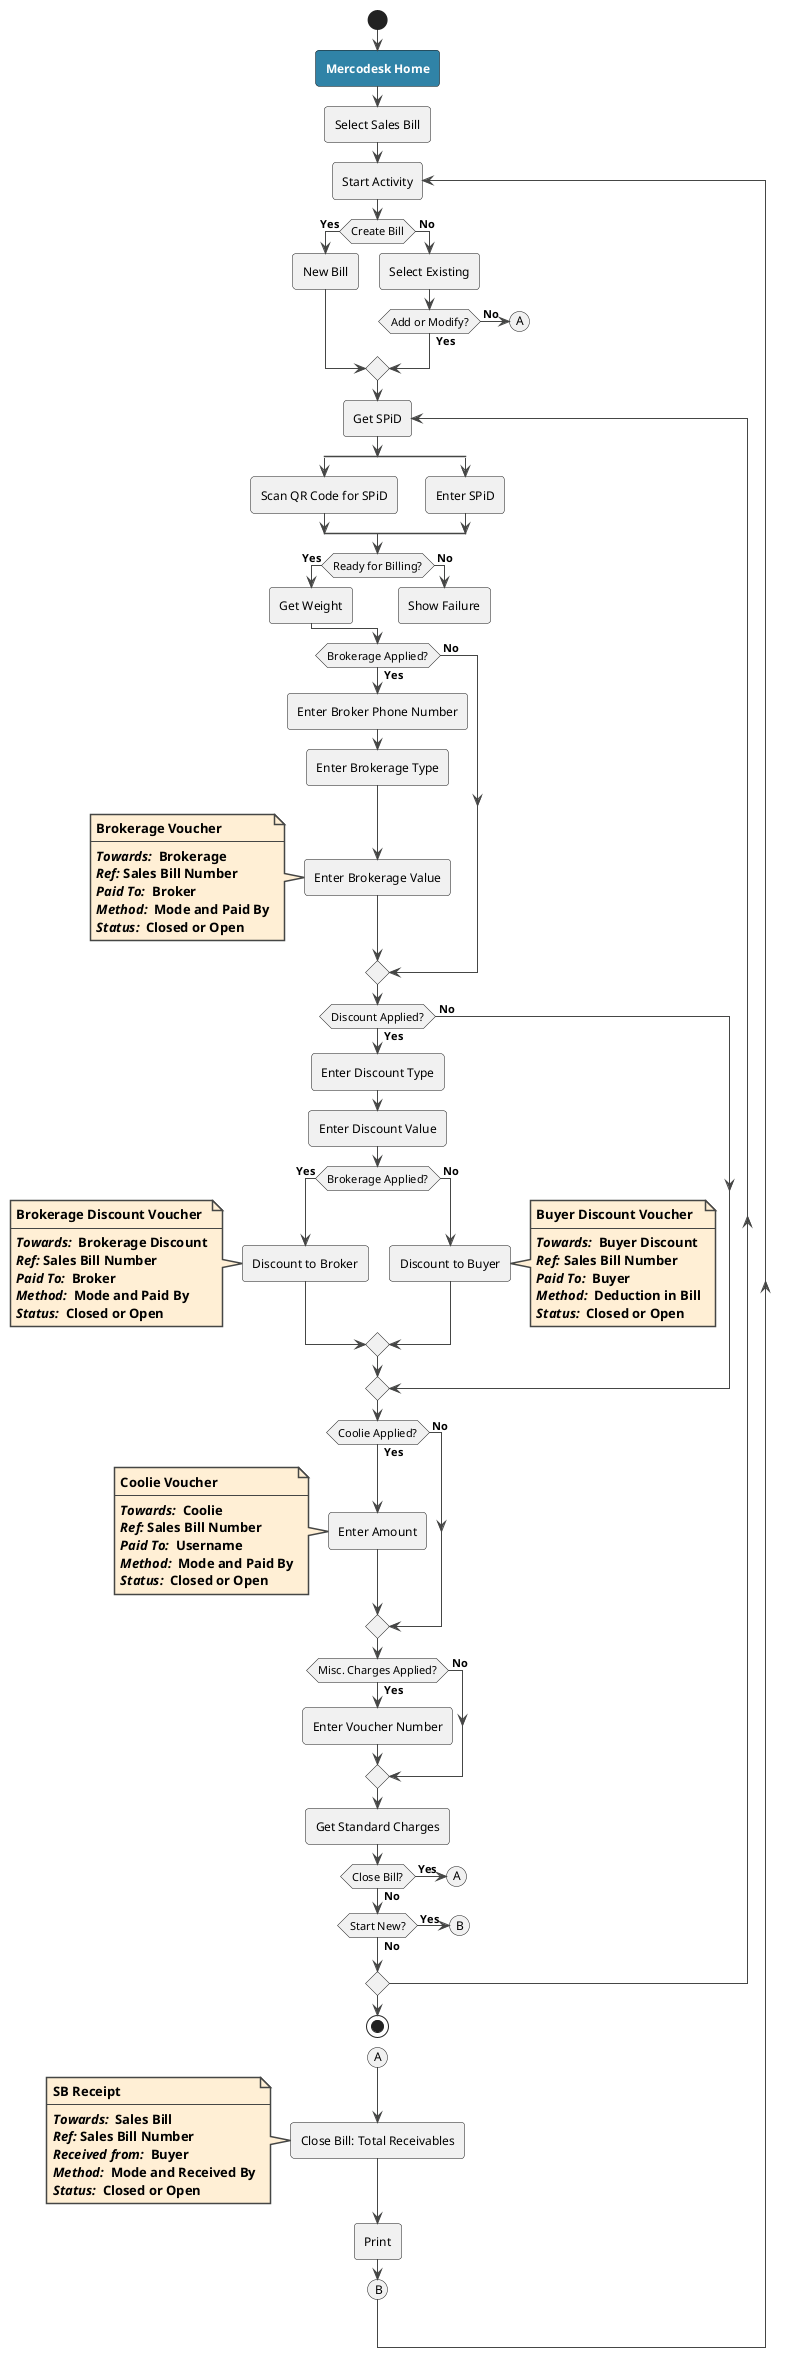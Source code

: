 @startuml
<style>
     ' define a new style, using CSS class syntax
     .appStyle {
        BackGroundColor #3083A7
        FontColor White
        FontStyle Bold
     }
     .homeStyle {
        BackGroundColor #springgreen
        FontColor black
        FontStyle Bold
     }
     .noteStyle {
        BackGroundColor #oldlace
        FontColor black
        FontStyle Bold
     }

</style>
!theme vibrant

skinparam NoteBackgroundColor papayawhip
skinparam NoteFontColor black
skinparam NoteFontStyle Bold



    start
        <<appStyle>>:Mercodesk Home;
        :Select Sales Bill;

        repeat :Start Activity;

         if (Create Bill) then (<b> Yes)
             :New Bill;
         else (<b> No)
             :Select Existing;
             if(Add or Modify?) then (<b> Yes)
             else (<b> No)
                (A)
             endif

         endif

         repeat :Get SPiD;

         split
             :Scan QR Code for SPiD;

         split again
             :Enter SPiD;

         end split

         if (Ready for Billing?) then (<b> Yes)
             :Get Weight;
         else (<b> No)
             :Show Failure;
             Kill
         endif

         if (Brokerage Applied?) then (<b> Yes)
            :Enter Broker Phone Number;
            :Enter Brokerage Type;
            :Enter Brokerage Value;

          note
            Brokerage Voucher
            ----
            //Towards: // Brokerage
            //Ref:// Sales Bill Number
            //Paid To: // Broker
            //Method: // Mode and Paid By
            //Status: // Closed or Open
          end note
         else (<b> No)
         endif
         if (Discount Applied?) then (<b> Yes)
            :Enter Discount Type;
            :Enter Discount Value;
             if (Brokerage Applied?) then (<b> Yes)
                :Discount to Broker;
              note
                Brokerage Discount Voucher
                ----
                //Towards: // Brokerage Discount
                //Ref:// Sales Bill Number
                //Paid To: // Broker
                //Method: // Mode and Paid By
                //Status: // Closed or Open
              end note
             else (<b> No)
                :Discount to Buyer;



              note right
                Buyer Discount Voucher
                ----
                //Towards: // Buyer Discount
                //Ref:// Sales Bill Number
                //Paid To: // Buyer
                //Method: // Deduction in Bill
                //Status: // Closed or Open
              end note
             endif
         else (<b> No)
         endif
         if (Coolie Applied?) then (<b> Yes)
            :Enter Amount;
              note
                Coolie Voucher
                ----
                //Towards: // Coolie
                //Ref:// Sales Bill Number
                //Paid To: // Username
                //Method: // Mode and Paid By
                //Status: // Closed or Open
              end note
         else (<b> No)
         endif
         if (Misc. Charges Applied?) then (<b> Yes)
            :Enter Voucher Number;
         else (<b> No)
         endif
         :Get Standard Charges;
         if(Close Bill?) then (<b> Yes)
           (A)
         else (<b> No)
            if (Start New?) then (<b> Yes)
               (B)
               kill
            else (<b> No)
            endif

         endif

         repeat while


    stop


    (A)
    :Close Bill: Total Receivables;
    note
     SB Receipt
     ----
     //Towards: // Sales Bill
     //Ref:// Sales Bill Number
     //Received from: // Buyer
     //Method: // Mode and Received By
     //Status: // Closed or Open
     end note
    :Print;
    (B)








@enduml
